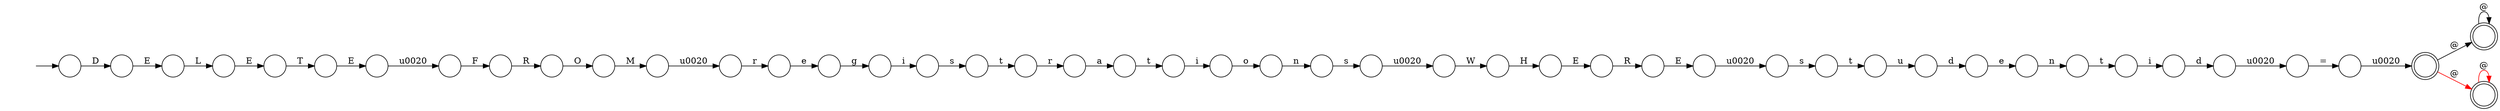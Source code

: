digraph Automaton {
  rankdir = LR;
  0 [shape=circle,label=""];
  0 -> 34 [label="\u0020"]
  1 [shape=circle,label=""];
  1 -> 45 [label="\u0020"]
  2 [shape=circle,label=""];
  2 -> 35 [label="R"]
  3 [shape=circle,label=""];
  3 -> 24 [label="s"]
  4 [shape=circle,label=""];
  4 -> 8 [label="e"]
  5 [shape=circle,label=""];
  5 -> 17 [label="s"]
  6 [shape=circle,label=""];
  6 -> 37 [label="d"]
  7 [shape=circle,label=""];
  7 -> 6 [label="i"]
  8 [shape=circle,label=""];
  8 -> 29 [label="n"]
  9 [shape=circle,label=""];
  9 -> 16 [label="L"]
  10 [shape=circle,label=""];
  10 -> 38 [label="R"]
  11 [shape=circle,label=""];
  11 -> 3 [label="\u0020"]
  12 [shape=circle,label=""];
  12 -> 1 [label="M"]
  13 [shape=circle,label=""];
  13 -> 32 [label="T"]
  14 [shape=circle,label=""];
  14 -> 9 [label="E"]
  15 [shape=circle,label=""];
  15 -> 0 [label="s"]
  16 [shape=circle,label=""];
  16 -> 13 [label="E"]
  17 [shape=circle,label=""];
  17 -> 26 [label="t"]
  18 [shape=circle,label=""];
  18 -> 41 [label="\u0020"]
  19 [shape=circle,label=""];
  19 -> 39 [label="e"]
  20 [shape=circle,label=""];
  20 -> 43 [label="o"]
  21 [shape=circle,label=""];
  21 -> 44 [label="a"]
  22 [shape=circle,label=""];
  22 -> 20 [label="i"]
  23 [shape=circle,label=""];
  initial [shape=plaintext,label=""];
  initial -> 23
  23 -> 14 [label="D"]
  24 [shape=circle,label=""];
  24 -> 42 [label="t"]
  25 [shape=circle,label=""];
  25 -> 10 [label="F"]
  26 [shape=circle,label=""];
  26 -> 21 [label="r"]
  27 [shape=doublecircle,label=""];
  27 -> 27 [label="@"]
  28 [shape=circle,label=""];
  28 -> 5 [label="i"]
  29 [shape=circle,label=""];
  29 -> 7 [label="t"]
  30 [shape=circle,label=""];
  30 -> 18 [label="="]
  31 [shape=doublecircle,label=""];
  31 -> 31 [label="@",color=red]
  32 [shape=circle,label=""];
  32 -> 40 [label="E"]
  33 [shape=circle,label=""];
  33 -> 46 [label="H"]
  34 [shape=circle,label=""];
  34 -> 33 [label="W"]
  35 [shape=circle,label=""];
  35 -> 11 [label="E"]
  36 [shape=circle,label=""];
  36 -> 4 [label="d"]
  37 [shape=circle,label=""];
  37 -> 30 [label="\u0020"]
  38 [shape=circle,label=""];
  38 -> 12 [label="O"]
  39 [shape=circle,label=""];
  39 -> 28 [label="g"]
  40 [shape=circle,label=""];
  40 -> 25 [label="\u0020"]
  41 [shape=doublecircle,label=""];
  41 -> 31 [label="@",color=red]
  41 -> 27 [label="@"]
  42 [shape=circle,label=""];
  42 -> 36 [label="u"]
  43 [shape=circle,label=""];
  43 -> 15 [label="n"]
  44 [shape=circle,label=""];
  44 -> 22 [label="t"]
  45 [shape=circle,label=""];
  45 -> 19 [label="r"]
  46 [shape=circle,label=""];
  46 -> 2 [label="E"]
}
